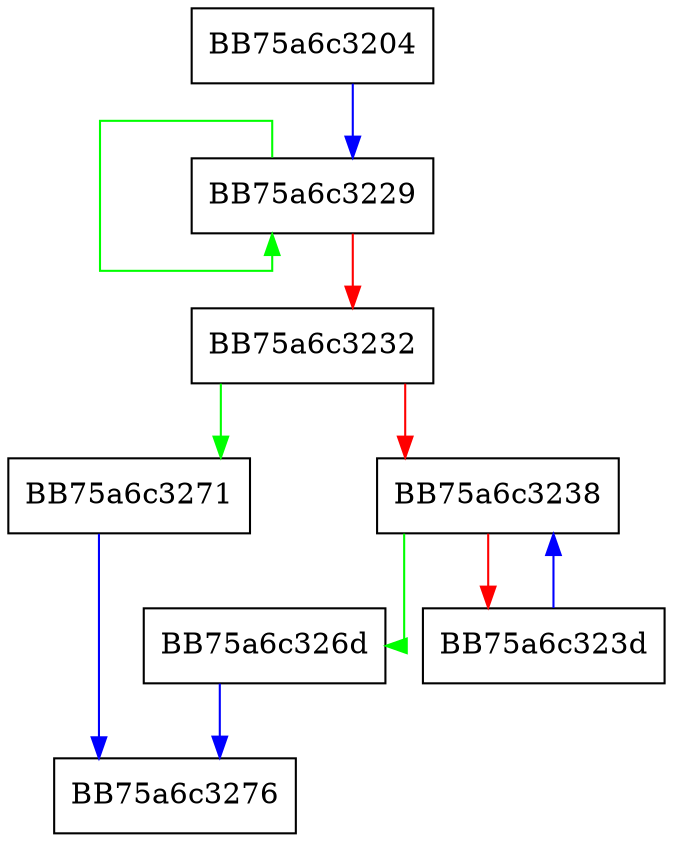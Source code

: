 digraph persistIdToBlob {
  node [shape="box"];
  graph [splines=ortho];
  BB75a6c3204 -> BB75a6c3229 [color="blue"];
  BB75a6c3229 -> BB75a6c3229 [color="green"];
  BB75a6c3229 -> BB75a6c3232 [color="red"];
  BB75a6c3232 -> BB75a6c3271 [color="green"];
  BB75a6c3232 -> BB75a6c3238 [color="red"];
  BB75a6c3238 -> BB75a6c326d [color="green"];
  BB75a6c3238 -> BB75a6c323d [color="red"];
  BB75a6c323d -> BB75a6c3238 [color="blue"];
  BB75a6c326d -> BB75a6c3276 [color="blue"];
  BB75a6c3271 -> BB75a6c3276 [color="blue"];
}